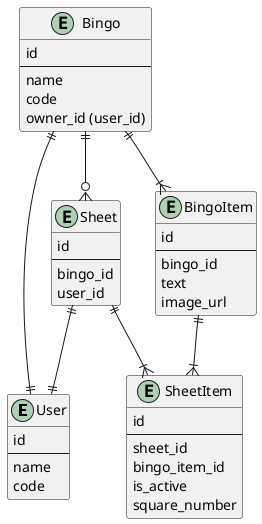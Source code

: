 @startuml

entity User {
    id
    ---
    name
    code
}

entity Bingo {
    id
    ---
    name
    code
    owner_id (user_id)
}

entity Sheet {
    id
    ---
    bingo_id
    user_id
}

entity BingoItem {
    id
    ---
    bingo_id
    text
    image_url
}

entity SheetItem {
    id
    ---
    sheet_id
    bingo_item_id
    is_active
    square_number
}

Bingo ||--o{ Sheet
Sheet ||--|| User
Bingo ||--|| User
Bingo ||--|{ BingoItem
Sheet ||--|{ SheetItem
BingoItem ||--|{ SheetItem

@enduml